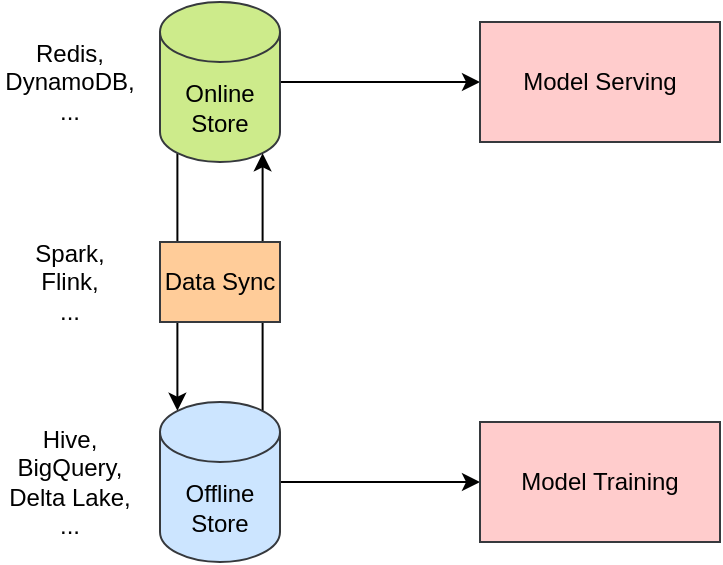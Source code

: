 <mxfile version="15.3.3" type="device" pages="2"><diagram id="rl8r5uH7VKyhTsurQXwk" name="dual-store"><mxGraphModel dx="946" dy="511" grid="1" gridSize="10" guides="1" tooltips="1" connect="1" arrows="1" fold="1" page="1" pageScale="1" pageWidth="850" pageHeight="1100" math="0" shadow="0"><root><mxCell id="0"/><mxCell id="1" parent="0"/><mxCell id="WBmHLM9iukK2ER2klg97-8" style="edgeStyle=orthogonalEdgeStyle;rounded=0;orthogonalLoop=1;jettySize=auto;html=1;exitX=1;exitY=0.5;exitDx=0;exitDy=0;exitPerimeter=0;entryX=0;entryY=0.5;entryDx=0;entryDy=0;" parent="1" source="WBmHLM9iukK2ER2klg97-1" target="WBmHLM9iukK2ER2klg97-6" edge="1"><mxGeometry relative="1" as="geometry"/></mxCell><mxCell id="WBmHLM9iukK2ER2klg97-10" style="edgeStyle=orthogonalEdgeStyle;rounded=0;orthogonalLoop=1;jettySize=auto;html=1;exitX=0.145;exitY=1;exitDx=0;exitDy=-4.35;exitPerimeter=0;entryX=0.145;entryY=0;entryDx=0;entryDy=4.35;entryPerimeter=0;" parent="1" source="WBmHLM9iukK2ER2klg97-1" target="WBmHLM9iukK2ER2klg97-5" edge="1"><mxGeometry relative="1" as="geometry"><mxPoint x="399" y="350" as="targetPoint"/></mxGeometry></mxCell><mxCell id="WBmHLM9iukK2ER2klg97-1" value="Online&lt;br&gt;Store" style="shape=cylinder3;whiteSpace=wrap;html=1;boundedLbl=1;backgroundOutline=1;size=15;fillColor=#cdeb8b;strokeColor=#36393d;" parent="1" vertex="1"><mxGeometry x="390" y="140" width="60" height="80" as="geometry"/></mxCell><mxCell id="WBmHLM9iukK2ER2klg97-9" style="edgeStyle=orthogonalEdgeStyle;rounded=0;orthogonalLoop=1;jettySize=auto;html=1;exitX=1;exitY=0.5;exitDx=0;exitDy=0;exitPerimeter=0;entryX=0;entryY=0.5;entryDx=0;entryDy=0;" parent="1" source="WBmHLM9iukK2ER2klg97-5" target="WBmHLM9iukK2ER2klg97-7" edge="1"><mxGeometry relative="1" as="geometry"/></mxCell><mxCell id="WBmHLM9iukK2ER2klg97-14" style="edgeStyle=orthogonalEdgeStyle;rounded=0;orthogonalLoop=1;jettySize=auto;html=1;exitX=0.855;exitY=0;exitDx=0;exitDy=4.35;exitPerimeter=0;entryX=0.855;entryY=1;entryDx=0;entryDy=-4.35;entryPerimeter=0;" parent="1" source="WBmHLM9iukK2ER2klg97-5" target="WBmHLM9iukK2ER2klg97-1" edge="1"><mxGeometry relative="1" as="geometry"/></mxCell><mxCell id="WBmHLM9iukK2ER2klg97-5" value="Offline&lt;br&gt;Store" style="shape=cylinder3;whiteSpace=wrap;html=1;boundedLbl=1;backgroundOutline=1;size=15;fillColor=#cce5ff;strokeColor=#36393d;" parent="1" vertex="1"><mxGeometry x="390" y="340" width="60" height="80" as="geometry"/></mxCell><mxCell id="WBmHLM9iukK2ER2klg97-6" value="Model Serving" style="rounded=0;whiteSpace=wrap;html=1;fillColor=#ffcccc;strokeColor=#36393d;" parent="1" vertex="1"><mxGeometry x="550" y="150" width="120" height="60" as="geometry"/></mxCell><mxCell id="WBmHLM9iukK2ER2klg97-7" value="Model Training" style="rounded=0;whiteSpace=wrap;html=1;fillColor=#ffcccc;strokeColor=#36393d;" parent="1" vertex="1"><mxGeometry x="550" y="350" width="120" height="60" as="geometry"/></mxCell><mxCell id="WBmHLM9iukK2ER2klg97-2" value="Data Sync" style="whiteSpace=wrap;html=1;fillColor=#ffcc99;strokeColor=#36393d;" parent="1" vertex="1"><mxGeometry x="390" y="260" width="60" height="40" as="geometry"/></mxCell><mxCell id="WBmHLM9iukK2ER2klg97-15" value="Redis,&lt;br&gt;DynamoDB,&lt;br&gt;..." style="text;html=1;strokeColor=none;fillColor=none;align=center;verticalAlign=middle;whiteSpace=wrap;rounded=0;" parent="1" vertex="1"><mxGeometry x="310" y="155" width="70" height="50" as="geometry"/></mxCell><mxCell id="WBmHLM9iukK2ER2klg97-16" value="Spark,&lt;br&gt;Flink,&lt;br&gt;..." style="text;html=1;strokeColor=none;fillColor=none;align=center;verticalAlign=middle;whiteSpace=wrap;rounded=0;" parent="1" vertex="1"><mxGeometry x="310" y="255" width="70" height="50" as="geometry"/></mxCell><mxCell id="WBmHLM9iukK2ER2klg97-17" value="Hive, BigQuery,&lt;br&gt;Delta Lake,&lt;br&gt;..." style="text;html=1;strokeColor=none;fillColor=none;align=center;verticalAlign=middle;whiteSpace=wrap;rounded=0;" parent="1" vertex="1"><mxGeometry x="310" y="355" width="70" height="50" as="geometry"/></mxCell></root></mxGraphModel></diagram><diagram id="zuGUsjn3uGiojXRcRZG5" name="single-store"><mxGraphModel dx="946" dy="511" grid="1" gridSize="10" guides="1" tooltips="1" connect="1" arrows="1" fold="1" page="1" pageScale="1" pageWidth="850" pageHeight="1100" math="0" shadow="0"><root><mxCell id="vTcmXFiKkUdPEyXosZbE-0"/><mxCell id="vTcmXFiKkUdPEyXosZbE-1" parent="vTcmXFiKkUdPEyXosZbE-0"/><mxCell id="vTcmXFiKkUdPEyXosZbE-2" style="edgeStyle=orthogonalEdgeStyle;rounded=0;orthogonalLoop=1;jettySize=auto;html=1;exitX=1;exitY=0.5;exitDx=0;exitDy=0;exitPerimeter=0;entryX=0;entryY=0.5;entryDx=0;entryDy=0;" parent="vTcmXFiKkUdPEyXosZbE-1" target="vTcmXFiKkUdPEyXosZbE-8" edge="1"><mxGeometry relative="1" as="geometry"><mxPoint x="450" y="180" as="sourcePoint"/></mxGeometry></mxCell><mxCell id="vTcmXFiKkUdPEyXosZbE-5" style="edgeStyle=orthogonalEdgeStyle;rounded=0;orthogonalLoop=1;jettySize=auto;html=1;exitX=1;exitY=0.5;exitDx=0;exitDy=0;exitPerimeter=0;entryX=0;entryY=0.5;entryDx=0;entryDy=0;" parent="vTcmXFiKkUdPEyXosZbE-1" target="vTcmXFiKkUdPEyXosZbE-9" edge="1"><mxGeometry relative="1" as="geometry"><mxPoint x="450" y="380" as="sourcePoint"/></mxGeometry></mxCell><mxCell id="vTcmXFiKkUdPEyXosZbE-8" value="Model Serving" style="rounded=0;whiteSpace=wrap;html=1;fillColor=#ffcccc;strokeColor=#36393d;" parent="vTcmXFiKkUdPEyXosZbE-1" vertex="1"><mxGeometry x="550" y="150" width="120" height="60" as="geometry"/></mxCell><mxCell id="vTcmXFiKkUdPEyXosZbE-9" value="Model Training" style="rounded=0;whiteSpace=wrap;html=1;fillColor=#ffcccc;strokeColor=#36393d;" parent="vTcmXFiKkUdPEyXosZbE-1" vertex="1"><mxGeometry x="550" y="350" width="120" height="60" as="geometry"/></mxCell><mxCell id="vTcmXFiKkUdPEyXosZbE-15" style="edgeStyle=orthogonalEdgeStyle;rounded=0;orthogonalLoop=1;jettySize=auto;html=1;exitX=1;exitY=0.5;exitDx=0;exitDy=0;entryX=0;entryY=0.5;entryDx=0;entryDy=0;" parent="vTcmXFiKkUdPEyXosZbE-1" target="vTcmXFiKkUdPEyXosZbE-14" edge="1"><mxGeometry relative="1" as="geometry"><mxPoint x="450" y="280" as="sourcePoint"/></mxGeometry></mxCell><mxCell id="vTcmXFiKkUdPEyXosZbE-14" value="Governance" style="rounded=0;whiteSpace=wrap;html=1;fillColor=#ffcccc;strokeColor=#36393d;" parent="vTcmXFiKkUdPEyXosZbE-1" vertex="1"><mxGeometry x="550" y="250" width="120" height="60" as="geometry"/></mxCell><mxCell id="vTcmXFiKkUdPEyXosZbE-16" value="Splice Machine&lt;br&gt;Feature Store" style="shape=cylinder3;whiteSpace=wrap;html=1;boundedLbl=1;backgroundOutline=1;size=15;fillColor=#cce5ff;strokeColor=#36393d;" parent="vTcmXFiKkUdPEyXosZbE-1" vertex="1"><mxGeometry x="310" y="140" width="140" height="280" as="geometry"/></mxCell><mxCell id="Qr2X43f72iKlDVfrt_xc-0" style="edgeStyle=orthogonalEdgeStyle;rounded=0;orthogonalLoop=1;jettySize=auto;html=1;exitX=1;exitY=0.5;exitDx=0;exitDy=0;exitPerimeter=0;entryX=0;entryY=0.5;entryDx=0;entryDy=0;" parent="vTcmXFiKkUdPEyXosZbE-1" edge="1"><mxGeometry relative="1" as="geometry"><mxPoint x="450" y="180" as="sourcePoint"/><mxPoint x="550" y="180" as="targetPoint"/></mxGeometry></mxCell></root></mxGraphModel></diagram></mxfile>